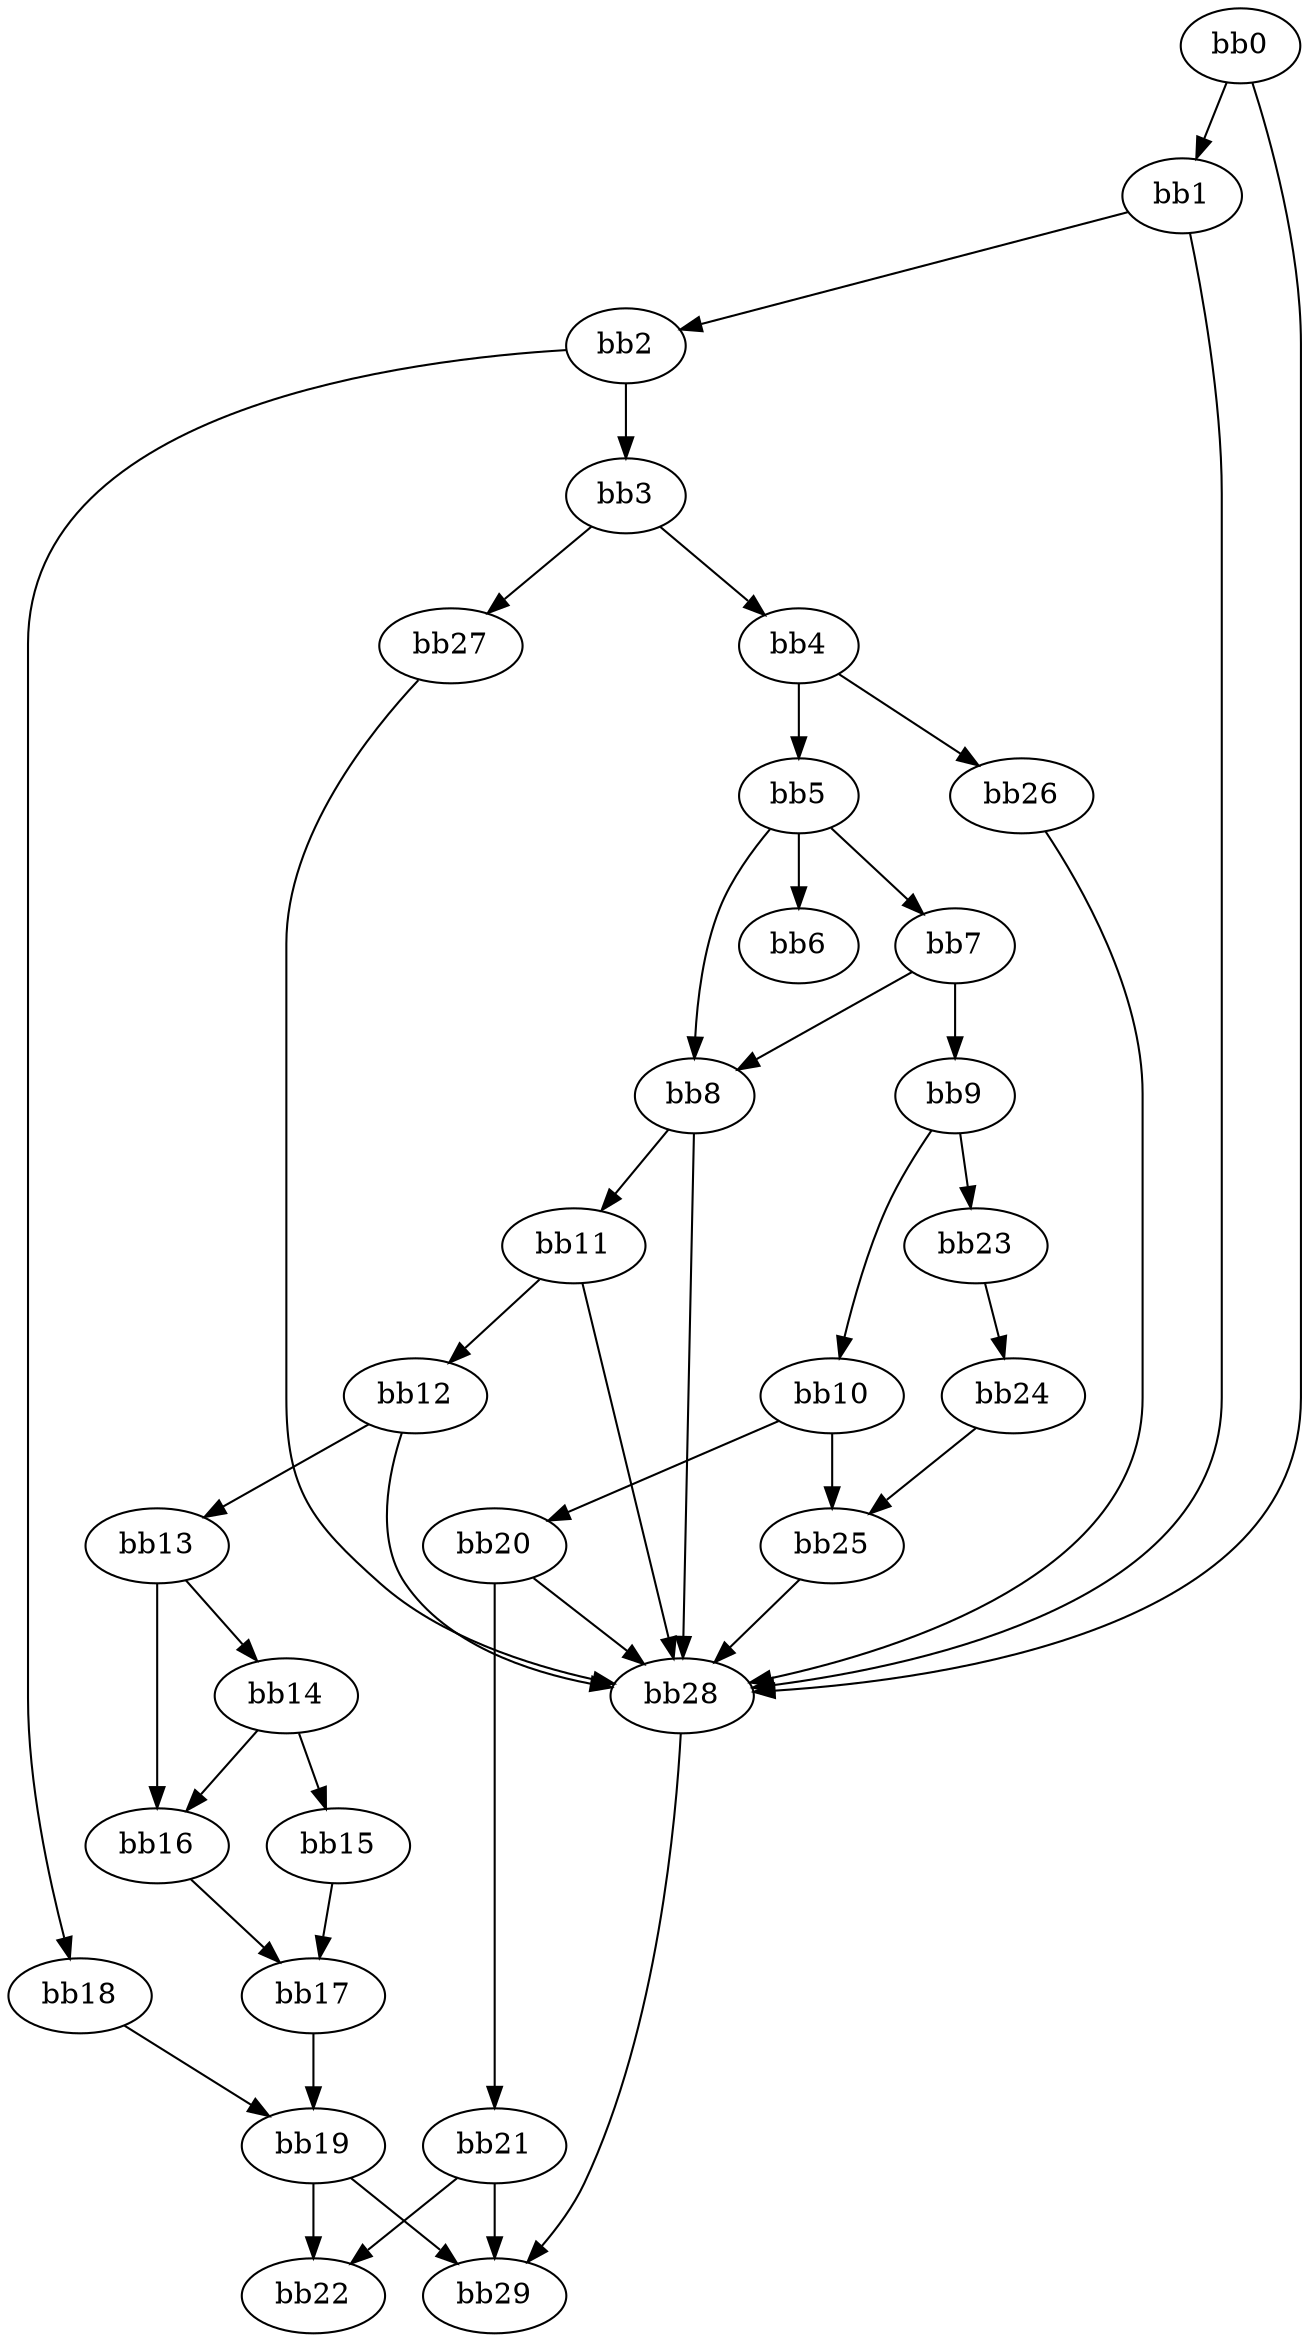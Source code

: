 digraph {
    0 [ label = "bb0\l" ]
    1 [ label = "bb1\l" ]
    2 [ label = "bb2\l" ]
    3 [ label = "bb3\l" ]
    4 [ label = "bb4\l" ]
    5 [ label = "bb5\l" ]
    6 [ label = "bb6\l" ]
    7 [ label = "bb7\l" ]
    8 [ label = "bb8\l" ]
    9 [ label = "bb9\l" ]
    10 [ label = "bb10\l" ]
    11 [ label = "bb11\l" ]
    12 [ label = "bb12\l" ]
    13 [ label = "bb13\l" ]
    14 [ label = "bb14\l" ]
    15 [ label = "bb15\l" ]
    16 [ label = "bb16\l" ]
    17 [ label = "bb17\l" ]
    18 [ label = "bb18\l" ]
    19 [ label = "bb19\l" ]
    20 [ label = "bb20\l" ]
    21 [ label = "bb21\l" ]
    22 [ label = "bb22\l" ]
    23 [ label = "bb23\l" ]
    24 [ label = "bb24\l" ]
    25 [ label = "bb25\l" ]
    26 [ label = "bb26\l" ]
    27 [ label = "bb27\l" ]
    28 [ label = "bb28\l" ]
    29 [ label = "bb29\l" ]
    0 -> 1 [ ]
    0 -> 28 [ ]
    1 -> 2 [ ]
    1 -> 28 [ ]
    2 -> 3 [ ]
    2 -> 18 [ ]
    3 -> 4 [ ]
    3 -> 27 [ ]
    4 -> 5 [ ]
    4 -> 26 [ ]
    5 -> 6 [ ]
    5 -> 7 [ ]
    5 -> 8 [ ]
    7 -> 8 [ ]
    7 -> 9 [ ]
    8 -> 11 [ ]
    8 -> 28 [ ]
    9 -> 10 [ ]
    9 -> 23 [ ]
    10 -> 20 [ ]
    10 -> 25 [ ]
    11 -> 12 [ ]
    11 -> 28 [ ]
    12 -> 13 [ ]
    12 -> 28 [ ]
    13 -> 14 [ ]
    13 -> 16 [ ]
    14 -> 15 [ ]
    14 -> 16 [ ]
    15 -> 17 [ ]
    16 -> 17 [ ]
    17 -> 19 [ ]
    18 -> 19 [ ]
    19 -> 22 [ ]
    19 -> 29 [ ]
    20 -> 21 [ ]
    20 -> 28 [ ]
    21 -> 22 [ ]
    21 -> 29 [ ]
    23 -> 24 [ ]
    24 -> 25 [ ]
    25 -> 28 [ ]
    26 -> 28 [ ]
    27 -> 28 [ ]
    28 -> 29 [ ]
}

